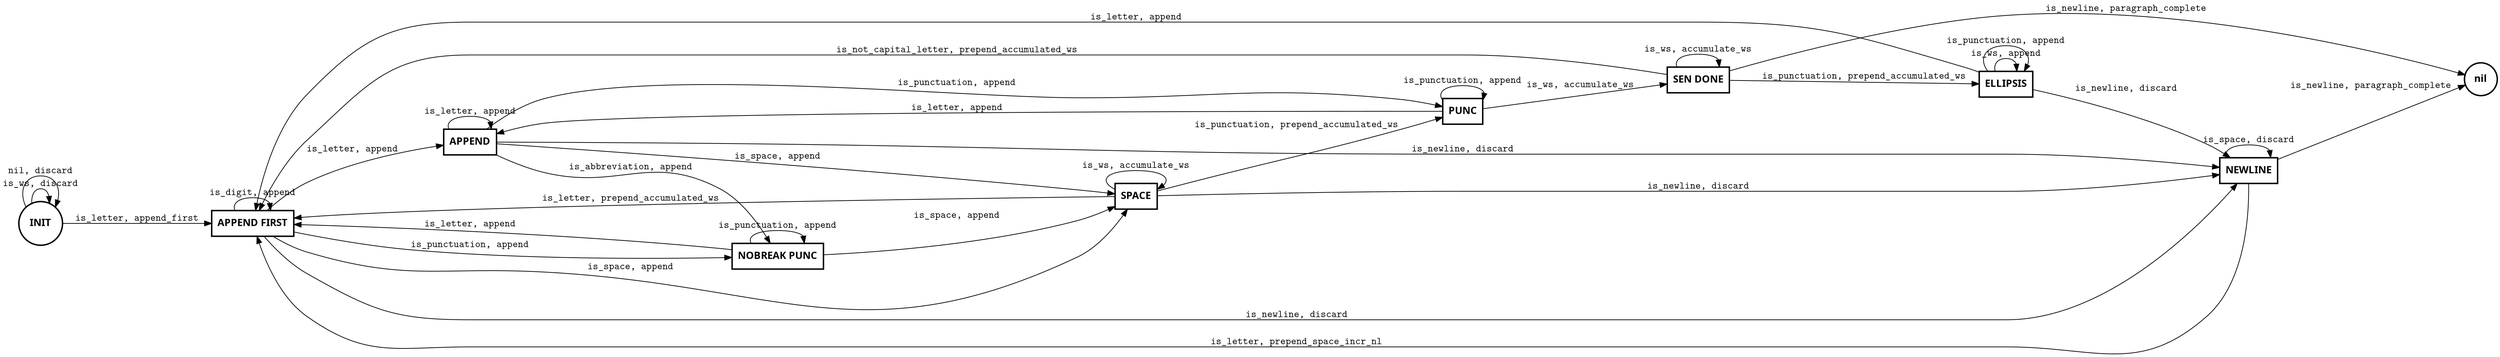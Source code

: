 digraph G {
    graph [rankdir=LR, ranksep=0.5, fontname = "Latin Modern Roman"];
    node [fontname = "Latin Modern Bold", shape=box, penwidth=2.0];
    edge [fontname = "Latin Modern Mono"];

    INIT -> "APPEND FIRST" [label="is_letter, append_first"];
    INIT -> INIT [label="is_ws, discard"];
    INIT -> INIT [label="nil, discard"];

    "APPEND FIRST" -> "APPEND FIRST" [label="is_digit, append"];
    "APPEND FIRST" -> APPEND [label="is_letter, append"];
    "APPEND FIRST" -> "NOBREAK PUNC" [label="is_punctuation, append"];
    "APPEND FIRST" -> SPACE [label="is_space, append"];
    "APPEND FIRST" -> NEWLINE [label="is_newline, discard"];

    "NOBREAK PUNC" -> "APPEND FIRST" [label="is_letter, append"];
    "NOBREAK PUNC" -> "NOBREAK PUNC" [label="is_punctuation, append"];
    "NOBREAK PUNC" -> SPACE [label="is_space, append"];

    APPEND -> APPEND [label="is_letter, append"];
    APPEND -> "NOBREAK PUNC" [label="is_abbreviation, append"];
    APPEND -> PUNC [label="is_punctuation, append"];
    APPEND -> SPACE [label="is_space, append"];
    APPEND -> NEWLINE [label="is_newline, discard"];

    PUNC -> APPEND [label="is_letter, append"];
    PUNC -> PUNC [label="is_punctuation, append"];
    PUNC -> "SEN DONE" [label="is_ws, accumulate_ws"];

    "SEN DONE" -> "APPEND FIRST" [label="is_not_capital_letter, prepend_accumulated_ws"];
    "SEN DONE" -> ELLIPSIS [label="is_punctuation, prepend_accumulated_ws"];
    "SEN DONE" -> nil [label="is_newline, paragraph_complete"];
    "SEN DONE" -> "SEN DONE" [label="is_ws, accumulate_ws"];

    SPACE -> "APPEND FIRST" [label="is_letter, prepend_accumulated_ws"];
    SPACE -> PUNC [label="is_punctuation, prepend_accumulated_ws"];
    SPACE -> SPACE [label="is_ws, accumulate_ws"];
    SPACE -> NEWLINE [label="is_newline, discard"];

    NEWLINE -> "APPEND FIRST" [label="is_letter, prepend_space_incr_nl"];
    NEWLINE -> NEWLINE [label="is_space, discard"];
    NEWLINE -> nil [label="is_newline, paragraph_complete"];

    ELLIPSIS -> "APPEND FIRST" [label="is_letter, append"];
    ELLIPSIS -> NEWLINE [label="is_newline, discard"];
    ELLIPSIS -> ELLIPSIS [label="is_ws, append"];
    ELLIPSIS -> ELLIPSIS [label="is_punctuation, append"];

    INIT [shape=circle];
    nil [shape=circle];
}

